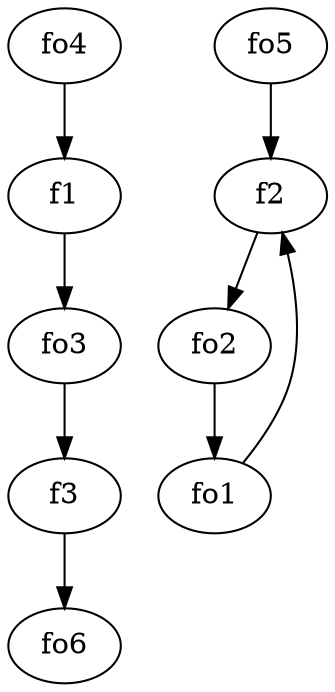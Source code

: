 strict digraph  {
f1;
f2;
f3;
fo1;
fo2;
fo3;
fo4;
fo5;
fo6;
f1 -> fo3  [weight=2];
f2 -> fo2  [weight=2];
f3 -> fo6  [weight=2];
fo1 -> f2  [weight=2];
fo2 -> fo1  [weight=2];
fo3 -> f3  [weight=2];
fo4 -> f1  [weight=2];
fo5 -> f2  [weight=2];
}
